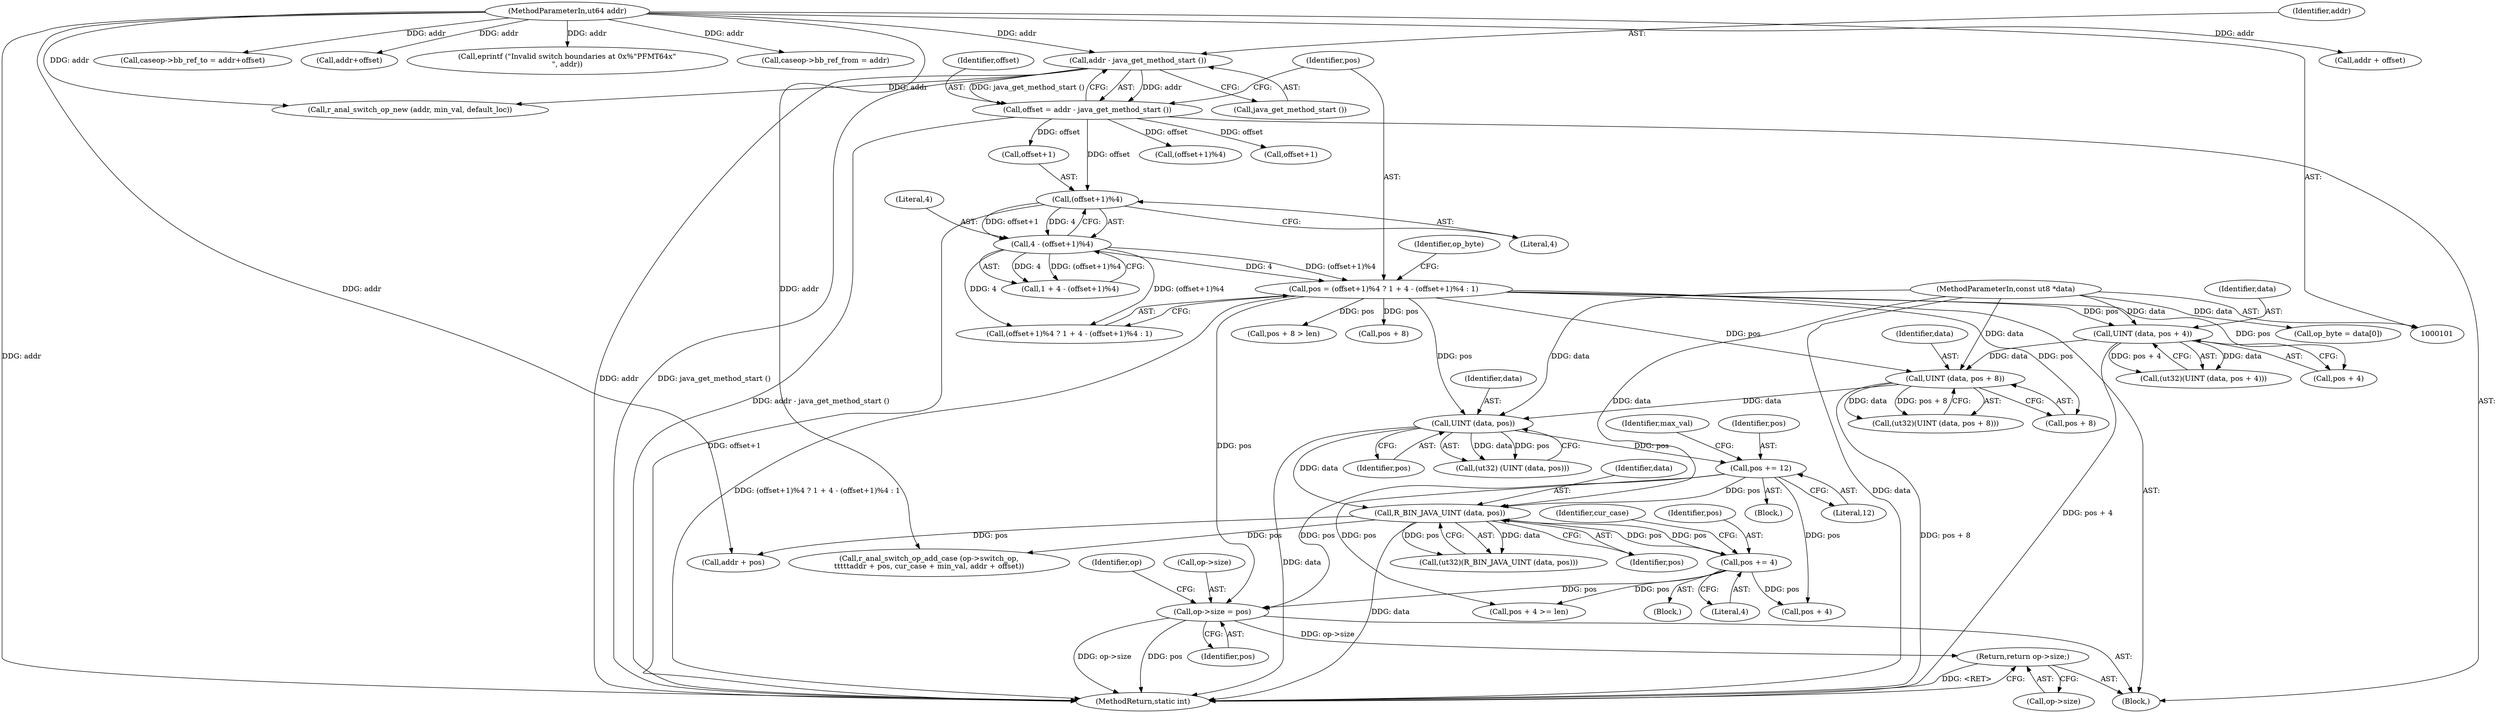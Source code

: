digraph "1_radare2_224e6bc13fa353dd3b7f7a2334588f1c4229e58d@pointer" {
"1000284" [label="(Call,op->size = pos)"];
"1000199" [label="(Call,pos += 12)"];
"1000180" [label="(Call,UINT (data, pos))"];
"1000170" [label="(Call,UINT (data, pos + 8))"];
"1000160" [label="(Call,UINT (data, pos + 4))"];
"1000105" [label="(MethodParameterIn,const ut8 *data)"];
"1000121" [label="(Call,pos = (offset+1)%4 ? 1 + 4 - (offset+1)%4 : 1)"];
"1000131" [label="(Call,4 - (offset+1)%4)"];
"1000133" [label="(Call,(offset+1)%4)"];
"1000115" [label="(Call,offset = addr - java_get_method_start ())"];
"1000117" [label="(Call,addr - java_get_method_start ())"];
"1000104" [label="(MethodParameterIn,ut64 addr)"];
"1000225" [label="(Call,pos += 4)"];
"1000246" [label="(Call,R_BIN_JAVA_UINT (data, pos))"];
"1000289" [label="(Return,return op->size;)"];
"1000137" [label="(Literal,4)"];
"1000109" [label="(Call,op_byte = data[0])"];
"1000288" [label="(Identifier,pos)"];
"1000124" [label="(Call,(offset+1)%4)"];
"1000261" [label="(Call,addr + offset)"];
"1000227" [label="(Literal,4)"];
"1000171" [label="(Identifier,data)"];
"1000289" [label="(Return,return op->size;)"];
"1000141" [label="(Identifier,op_byte)"];
"1000121" [label="(Call,pos = (offset+1)%4 ? 1 + 4 - (offset+1)%4 : 1)"];
"1000201" [label="(Literal,12)"];
"1000160" [label="(Call,UINT (data, pos + 4))"];
"1000162" [label="(Call,pos + 4)"];
"1000146" [label="(Call,pos + 8)"];
"1000291" [label="(Identifier,op)"];
"1000129" [label="(Call,1 + 4 - (offset+1)%4)"];
"1000122" [label="(Identifier,pos)"];
"1000224" [label="(Block,)"];
"1000233" [label="(Call,pos + 4)"];
"1000180" [label="(Call,UINT (data, pos))"];
"1000229" [label="(Identifier,cur_case)"];
"1000232" [label="(Call,pos + 4 >= len)"];
"1000118" [label="(Identifier,addr)"];
"1000178" [label="(Call,(ut32) (UINT (data, pos)))"];
"1000119" [label="(Call,java_get_method_start ())"];
"1000105" [label="(MethodParameterIn,const ut8 *data)"];
"1000182" [label="(Identifier,pos)"];
"1000125" [label="(Call,offset+1)"];
"1000284" [label="(Call,op->size = pos)"];
"1000107" [label="(Block,)"];
"1000170" [label="(Call,UINT (data, pos + 8))"];
"1000161" [label="(Identifier,data)"];
"1000255" [label="(Call,addr + pos)"];
"1000143" [label="(Block,)"];
"1000115" [label="(Call,offset = addr - java_get_method_start ())"];
"1000131" [label="(Call,4 - (offset+1)%4)"];
"1000191" [label="(Call,r_anal_switch_op_new (addr, min_val, default_loc))"];
"1000168" [label="(Call,(ut32)(UINT (data, pos + 8)))"];
"1000132" [label="(Literal,4)"];
"1000293" [label="(MethodReturn,static int)"];
"1000104" [label="(MethodParameterIn,ut64 addr)"];
"1000200" [label="(Identifier,pos)"];
"1000247" [label="(Identifier,data)"];
"1000267" [label="(Call,caseop->bb_ref_to = addr+offset)"];
"1000123" [label="(Call,(offset+1)%4 ? 1 + 4 - (offset+1)%4 : 1)"];
"1000133" [label="(Call,(offset+1)%4)"];
"1000158" [label="(Call,(ut32)(UINT (data, pos + 4)))"];
"1000116" [label="(Identifier,offset)"];
"1000199" [label="(Call,pos += 12)"];
"1000271" [label="(Call,addr+offset)"];
"1000134" [label="(Call,offset+1)"];
"1000226" [label="(Identifier,pos)"];
"1000225" [label="(Call,pos += 4)"];
"1000246" [label="(Call,R_BIN_JAVA_UINT (data, pos))"];
"1000145" [label="(Call,pos + 8 > len)"];
"1000172" [label="(Call,pos + 8)"];
"1000205" [label="(Identifier,max_val)"];
"1000244" [label="(Call,(ut32)(R_BIN_JAVA_UINT (data, pos)))"];
"1000117" [label="(Call,addr - java_get_method_start ())"];
"1000285" [label="(Call,op->size)"];
"1000251" [label="(Call,r_anal_switch_op_add_case (op->switch_op,\n\t\t\t\t\taddr + pos, cur_case + min_val, addr + offset))"];
"1000181" [label="(Identifier,data)"];
"1000281" [label="(Call,eprintf (\"Invalid switch boundaries at 0x%\"PFMT64x\"\n\", addr))"];
"1000274" [label="(Call,caseop->bb_ref_from = addr)"];
"1000290" [label="(Call,op->size)"];
"1000248" [label="(Identifier,pos)"];
"1000284" -> "1000107"  [label="AST: "];
"1000284" -> "1000288"  [label="CFG: "];
"1000285" -> "1000284"  [label="AST: "];
"1000288" -> "1000284"  [label="AST: "];
"1000291" -> "1000284"  [label="CFG: "];
"1000284" -> "1000293"  [label="DDG: op->size"];
"1000284" -> "1000293"  [label="DDG: pos"];
"1000199" -> "1000284"  [label="DDG: pos"];
"1000225" -> "1000284"  [label="DDG: pos"];
"1000121" -> "1000284"  [label="DDG: pos"];
"1000284" -> "1000289"  [label="DDG: op->size"];
"1000199" -> "1000143"  [label="AST: "];
"1000199" -> "1000201"  [label="CFG: "];
"1000200" -> "1000199"  [label="AST: "];
"1000201" -> "1000199"  [label="AST: "];
"1000205" -> "1000199"  [label="CFG: "];
"1000180" -> "1000199"  [label="DDG: pos"];
"1000199" -> "1000232"  [label="DDG: pos"];
"1000199" -> "1000233"  [label="DDG: pos"];
"1000199" -> "1000246"  [label="DDG: pos"];
"1000180" -> "1000178"  [label="AST: "];
"1000180" -> "1000182"  [label="CFG: "];
"1000181" -> "1000180"  [label="AST: "];
"1000182" -> "1000180"  [label="AST: "];
"1000178" -> "1000180"  [label="CFG: "];
"1000180" -> "1000293"  [label="DDG: data"];
"1000180" -> "1000178"  [label="DDG: data"];
"1000180" -> "1000178"  [label="DDG: pos"];
"1000170" -> "1000180"  [label="DDG: data"];
"1000105" -> "1000180"  [label="DDG: data"];
"1000121" -> "1000180"  [label="DDG: pos"];
"1000180" -> "1000246"  [label="DDG: data"];
"1000170" -> "1000168"  [label="AST: "];
"1000170" -> "1000172"  [label="CFG: "];
"1000171" -> "1000170"  [label="AST: "];
"1000172" -> "1000170"  [label="AST: "];
"1000168" -> "1000170"  [label="CFG: "];
"1000170" -> "1000293"  [label="DDG: pos + 8"];
"1000170" -> "1000168"  [label="DDG: data"];
"1000170" -> "1000168"  [label="DDG: pos + 8"];
"1000160" -> "1000170"  [label="DDG: data"];
"1000105" -> "1000170"  [label="DDG: data"];
"1000121" -> "1000170"  [label="DDG: pos"];
"1000160" -> "1000158"  [label="AST: "];
"1000160" -> "1000162"  [label="CFG: "];
"1000161" -> "1000160"  [label="AST: "];
"1000162" -> "1000160"  [label="AST: "];
"1000158" -> "1000160"  [label="CFG: "];
"1000160" -> "1000293"  [label="DDG: pos + 4"];
"1000160" -> "1000158"  [label="DDG: data"];
"1000160" -> "1000158"  [label="DDG: pos + 4"];
"1000105" -> "1000160"  [label="DDG: data"];
"1000121" -> "1000160"  [label="DDG: pos"];
"1000105" -> "1000101"  [label="AST: "];
"1000105" -> "1000293"  [label="DDG: data"];
"1000105" -> "1000109"  [label="DDG: data"];
"1000105" -> "1000246"  [label="DDG: data"];
"1000121" -> "1000107"  [label="AST: "];
"1000121" -> "1000123"  [label="CFG: "];
"1000122" -> "1000121"  [label="AST: "];
"1000123" -> "1000121"  [label="AST: "];
"1000141" -> "1000121"  [label="CFG: "];
"1000121" -> "1000293"  [label="DDG: (offset+1)%4 ? 1 + 4 - (offset+1)%4 : 1"];
"1000131" -> "1000121"  [label="DDG: 4"];
"1000131" -> "1000121"  [label="DDG: (offset+1)%4"];
"1000121" -> "1000145"  [label="DDG: pos"];
"1000121" -> "1000146"  [label="DDG: pos"];
"1000121" -> "1000162"  [label="DDG: pos"];
"1000121" -> "1000172"  [label="DDG: pos"];
"1000131" -> "1000129"  [label="AST: "];
"1000131" -> "1000133"  [label="CFG: "];
"1000132" -> "1000131"  [label="AST: "];
"1000133" -> "1000131"  [label="AST: "];
"1000129" -> "1000131"  [label="CFG: "];
"1000131" -> "1000123"  [label="DDG: 4"];
"1000131" -> "1000123"  [label="DDG: (offset+1)%4"];
"1000131" -> "1000129"  [label="DDG: 4"];
"1000131" -> "1000129"  [label="DDG: (offset+1)%4"];
"1000133" -> "1000131"  [label="DDG: offset+1"];
"1000133" -> "1000131"  [label="DDG: 4"];
"1000133" -> "1000137"  [label="CFG: "];
"1000134" -> "1000133"  [label="AST: "];
"1000137" -> "1000133"  [label="AST: "];
"1000133" -> "1000293"  [label="DDG: offset+1"];
"1000115" -> "1000133"  [label="DDG: offset"];
"1000115" -> "1000107"  [label="AST: "];
"1000115" -> "1000117"  [label="CFG: "];
"1000116" -> "1000115"  [label="AST: "];
"1000117" -> "1000115"  [label="AST: "];
"1000122" -> "1000115"  [label="CFG: "];
"1000115" -> "1000293"  [label="DDG: addr - java_get_method_start ()"];
"1000117" -> "1000115"  [label="DDG: addr"];
"1000117" -> "1000115"  [label="DDG: java_get_method_start ()"];
"1000115" -> "1000124"  [label="DDG: offset"];
"1000115" -> "1000125"  [label="DDG: offset"];
"1000115" -> "1000134"  [label="DDG: offset"];
"1000117" -> "1000119"  [label="CFG: "];
"1000118" -> "1000117"  [label="AST: "];
"1000119" -> "1000117"  [label="AST: "];
"1000117" -> "1000293"  [label="DDG: addr"];
"1000117" -> "1000293"  [label="DDG: java_get_method_start ()"];
"1000104" -> "1000117"  [label="DDG: addr"];
"1000117" -> "1000191"  [label="DDG: addr"];
"1000104" -> "1000101"  [label="AST: "];
"1000104" -> "1000293"  [label="DDG: addr"];
"1000104" -> "1000191"  [label="DDG: addr"];
"1000104" -> "1000251"  [label="DDG: addr"];
"1000104" -> "1000255"  [label="DDG: addr"];
"1000104" -> "1000261"  [label="DDG: addr"];
"1000104" -> "1000267"  [label="DDG: addr"];
"1000104" -> "1000271"  [label="DDG: addr"];
"1000104" -> "1000274"  [label="DDG: addr"];
"1000104" -> "1000281"  [label="DDG: addr"];
"1000225" -> "1000224"  [label="AST: "];
"1000225" -> "1000227"  [label="CFG: "];
"1000226" -> "1000225"  [label="AST: "];
"1000227" -> "1000225"  [label="AST: "];
"1000229" -> "1000225"  [label="CFG: "];
"1000246" -> "1000225"  [label="DDG: pos"];
"1000225" -> "1000232"  [label="DDG: pos"];
"1000225" -> "1000233"  [label="DDG: pos"];
"1000225" -> "1000246"  [label="DDG: pos"];
"1000246" -> "1000244"  [label="AST: "];
"1000246" -> "1000248"  [label="CFG: "];
"1000247" -> "1000246"  [label="AST: "];
"1000248" -> "1000246"  [label="AST: "];
"1000244" -> "1000246"  [label="CFG: "];
"1000246" -> "1000293"  [label="DDG: data"];
"1000246" -> "1000244"  [label="DDG: data"];
"1000246" -> "1000244"  [label="DDG: pos"];
"1000246" -> "1000251"  [label="DDG: pos"];
"1000246" -> "1000255"  [label="DDG: pos"];
"1000289" -> "1000107"  [label="AST: "];
"1000289" -> "1000290"  [label="CFG: "];
"1000290" -> "1000289"  [label="AST: "];
"1000293" -> "1000289"  [label="CFG: "];
"1000289" -> "1000293"  [label="DDG: <RET>"];
}
